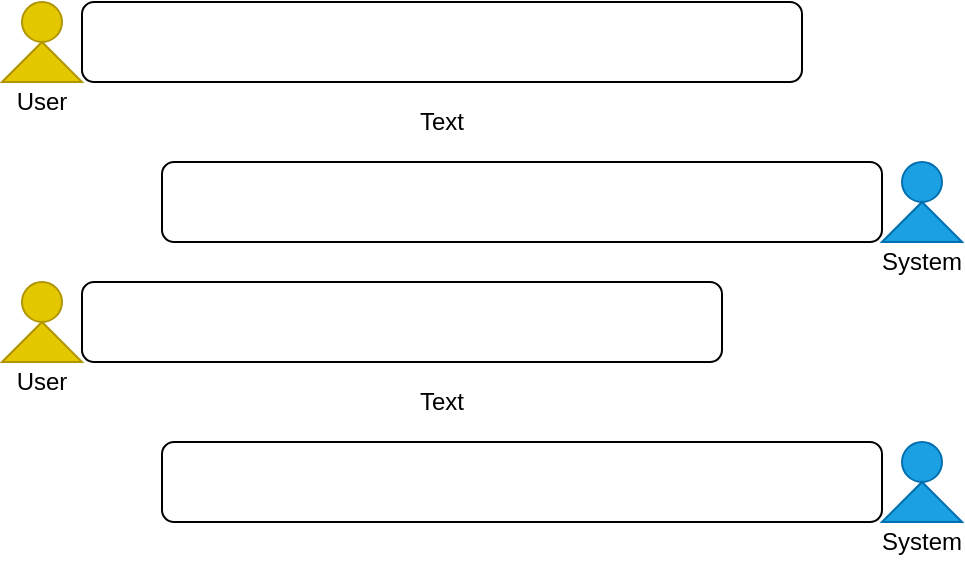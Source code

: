 <mxfile version="14.2.5" type="github">
  <diagram id="31zvA7agGlQXblIocceT" name="Page-1">
    <mxGraphModel dx="1422" dy="774" grid="1" gridSize="10" guides="1" tooltips="1" connect="1" arrows="1" fold="1" page="1" pageScale="1" pageWidth="827" pageHeight="1169" math="0" shadow="0">
      <root>
        <mxCell id="0" />
        <mxCell id="1" parent="0" />
        <mxCell id="YowXNOrRehKzHkIHZAL_-1" value="" style="rounded=1;whiteSpace=wrap;html=1;" parent="1" vertex="1">
          <mxGeometry x="240" y="140" width="360" height="40" as="geometry" />
        </mxCell>
        <mxCell id="YowXNOrRehKzHkIHZAL_-2" value="" style="rounded=1;whiteSpace=wrap;html=1;" parent="1" vertex="1">
          <mxGeometry x="280" y="220" width="360" height="40" as="geometry" />
        </mxCell>
        <mxCell id="YowXNOrRehKzHkIHZAL_-3" value="" style="rounded=1;whiteSpace=wrap;html=1;" parent="1" vertex="1">
          <mxGeometry x="240" y="280" width="320" height="40" as="geometry" />
        </mxCell>
        <mxCell id="YowXNOrRehKzHkIHZAL_-4" value="" style="rounded=1;whiteSpace=wrap;html=1;" parent="1" vertex="1">
          <mxGeometry x="280" y="360" width="360" height="40" as="geometry" />
        </mxCell>
        <mxCell id="YowXNOrRehKzHkIHZAL_-5" value="" style="ellipse;whiteSpace=wrap;html=1;aspect=fixed;fillColor=#e3c800;strokeColor=#B09500;fontColor=#ffffff;shadow=0;sketch=0;" parent="1" vertex="1">
          <mxGeometry x="210" y="140" width="20" height="20" as="geometry" />
        </mxCell>
        <mxCell id="YowXNOrRehKzHkIHZAL_-6" value="" style="shape=trapezoid;perimeter=trapezoidPerimeter;whiteSpace=wrap;html=1;fixedSize=1;fillColor=#e3c800;strokeColor=#B09500;fontColor=#ffffff;shadow=0;sketch=0;" parent="1" vertex="1">
          <mxGeometry x="200" y="160" width="40" height="20" as="geometry" />
        </mxCell>
        <mxCell id="YowXNOrRehKzHkIHZAL_-10" value="" style="ellipse;whiteSpace=wrap;html=1;aspect=fixed;fillColor=#e3c800;strokeColor=#B09500;fontColor=#ffffff;shadow=0;sketch=0;" parent="1" vertex="1">
          <mxGeometry x="210" y="280" width="20" height="20" as="geometry" />
        </mxCell>
        <mxCell id="YowXNOrRehKzHkIHZAL_-11" value="" style="shape=trapezoid;perimeter=trapezoidPerimeter;whiteSpace=wrap;html=1;fixedSize=1;fillColor=#e3c800;strokeColor=#B09500;fontColor=#ffffff;shadow=0;sketch=0;" parent="1" vertex="1">
          <mxGeometry x="200" y="300" width="40" height="20" as="geometry" />
        </mxCell>
        <mxCell id="YowXNOrRehKzHkIHZAL_-12" value="" style="ellipse;whiteSpace=wrap;html=1;aspect=fixed;fillColor=#1ba1e2;strokeColor=#006EAF;fontColor=#ffffff;" parent="1" vertex="1">
          <mxGeometry x="650" y="220" width="20" height="20" as="geometry" />
        </mxCell>
        <mxCell id="YowXNOrRehKzHkIHZAL_-13" value="" style="shape=trapezoid;perimeter=trapezoidPerimeter;whiteSpace=wrap;html=1;fixedSize=1;fillColor=#1ba1e2;strokeColor=#006EAF;fontColor=#ffffff;" parent="1" vertex="1">
          <mxGeometry x="640" y="240" width="40" height="20" as="geometry" />
        </mxCell>
        <mxCell id="YowXNOrRehKzHkIHZAL_-14" value="" style="ellipse;whiteSpace=wrap;html=1;aspect=fixed;fillColor=#1ba1e2;strokeColor=#006EAF;fontColor=#ffffff;" parent="1" vertex="1">
          <mxGeometry x="650" y="360" width="20" height="20" as="geometry" />
        </mxCell>
        <mxCell id="YowXNOrRehKzHkIHZAL_-15" value="" style="shape=trapezoid;perimeter=trapezoidPerimeter;whiteSpace=wrap;html=1;fixedSize=1;fillColor=#1ba1e2;strokeColor=#006EAF;fontColor=#ffffff;" parent="1" vertex="1">
          <mxGeometry x="640" y="380" width="40" height="20" as="geometry" />
        </mxCell>
        <mxCell id="Vl2r6L8UvIYRrr-uHbq_-1" value="Text" style="text;html=1;strokeColor=none;fillColor=none;align=center;verticalAlign=middle;whiteSpace=wrap;rounded=0;shadow=0;sketch=0;" vertex="1" parent="1">
          <mxGeometry x="240" y="190" width="360" height="20" as="geometry" />
        </mxCell>
        <mxCell id="Vl2r6L8UvIYRrr-uHbq_-2" value="Text" style="text;html=1;strokeColor=none;fillColor=none;align=center;verticalAlign=middle;whiteSpace=wrap;rounded=0;shadow=0;sketch=0;" vertex="1" parent="1">
          <mxGeometry x="240" y="330" width="360" height="20" as="geometry" />
        </mxCell>
        <mxCell id="Vl2r6L8UvIYRrr-uHbq_-3" value="User" style="text;html=1;strokeColor=none;fillColor=none;align=center;verticalAlign=middle;whiteSpace=wrap;rounded=0;shadow=0;sketch=0;" vertex="1" parent="1">
          <mxGeometry x="200" y="180" width="40" height="20" as="geometry" />
        </mxCell>
        <mxCell id="Vl2r6L8UvIYRrr-uHbq_-4" value="User" style="text;html=1;strokeColor=none;fillColor=none;align=center;verticalAlign=middle;whiteSpace=wrap;rounded=0;shadow=0;sketch=0;" vertex="1" parent="1">
          <mxGeometry x="200" y="320" width="40" height="20" as="geometry" />
        </mxCell>
        <mxCell id="Vl2r6L8UvIYRrr-uHbq_-5" value="System" style="text;html=1;strokeColor=none;fillColor=none;align=center;verticalAlign=middle;whiteSpace=wrap;rounded=0;shadow=0;sketch=0;" vertex="1" parent="1">
          <mxGeometry x="640" y="260" width="40" height="20" as="geometry" />
        </mxCell>
        <mxCell id="Vl2r6L8UvIYRrr-uHbq_-6" value="System" style="text;html=1;strokeColor=none;fillColor=none;align=center;verticalAlign=middle;whiteSpace=wrap;rounded=0;shadow=0;sketch=0;" vertex="1" parent="1">
          <mxGeometry x="640" y="400" width="40" height="20" as="geometry" />
        </mxCell>
      </root>
    </mxGraphModel>
  </diagram>
</mxfile>
